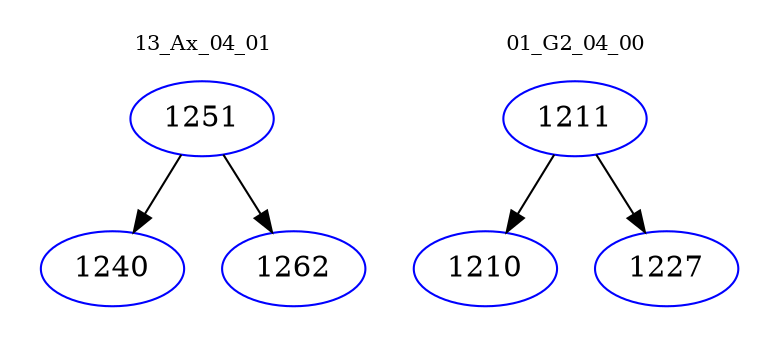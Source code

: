 digraph{
subgraph cluster_0 {
color = white
label = "13_Ax_04_01";
fontsize=10;
T0_1251 [label="1251", color="blue"]
T0_1251 -> T0_1240 [color="black"]
T0_1240 [label="1240", color="blue"]
T0_1251 -> T0_1262 [color="black"]
T0_1262 [label="1262", color="blue"]
}
subgraph cluster_1 {
color = white
label = "01_G2_04_00";
fontsize=10;
T1_1211 [label="1211", color="blue"]
T1_1211 -> T1_1210 [color="black"]
T1_1210 [label="1210", color="blue"]
T1_1211 -> T1_1227 [color="black"]
T1_1227 [label="1227", color="blue"]
}
}
